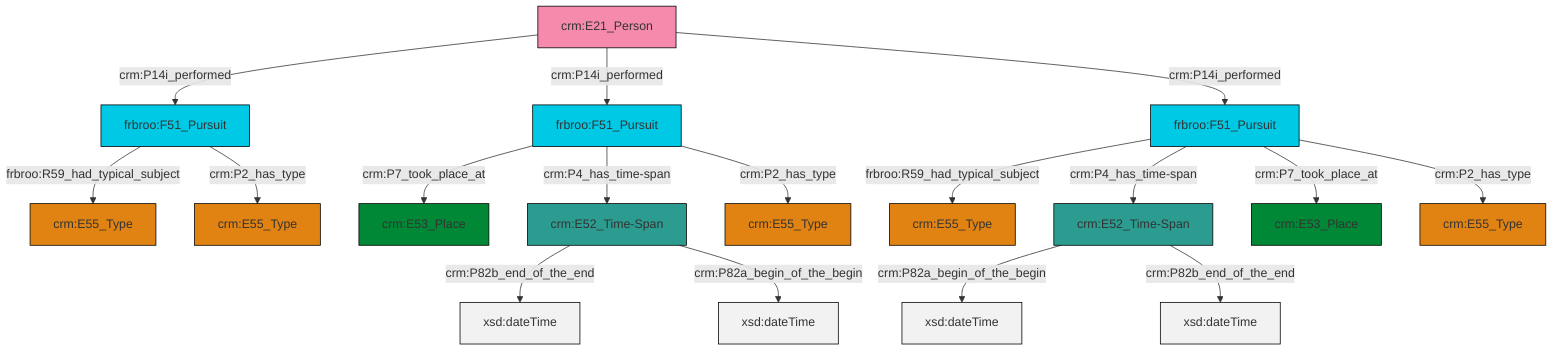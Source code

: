 graph TD
classDef Literal fill:#f2f2f2,stroke:#000000;
classDef CRM_Entity fill:#FFFFFF,stroke:#000000;
classDef Temporal_Entity fill:#00C9E6, stroke:#000000;
classDef Type fill:#E18312, stroke:#000000;
classDef Time-Span fill:#2C9C91, stroke:#000000;
classDef Appellation fill:#FFEB7F, stroke:#000000;
classDef Place fill:#008836, stroke:#000000;
classDef Persistent_Item fill:#B266B2, stroke:#000000;
classDef Conceptual_Object fill:#FFD700, stroke:#000000;
classDef Physical_Thing fill:#D2B48C, stroke:#000000;
classDef Actor fill:#f58aad, stroke:#000000;
classDef PC_Classes fill:#4ce600, stroke:#000000;
classDef Multi fill:#cccccc,stroke:#000000;

0["crm:E52_Time-Span"]:::Time-Span -->|crm:P82b_end_of_the_end| 1[xsd:dateTime]:::Literal
2["crm:E21_Person"]:::Actor -->|crm:P14i_performed| 3["frbroo:F51_Pursuit"]:::Temporal_Entity
3["frbroo:F51_Pursuit"]:::Temporal_Entity -->|frbroo:R59_had_typical_subject| 6["crm:E55_Type"]:::Type
0["crm:E52_Time-Span"]:::Time-Span -->|crm:P82a_begin_of_the_begin| 8[xsd:dateTime]:::Literal
4["frbroo:F51_Pursuit"]:::Temporal_Entity -->|frbroo:R59_had_typical_subject| 13["crm:E55_Type"]:::Type
2["crm:E21_Person"]:::Actor -->|crm:P14i_performed| 17["frbroo:F51_Pursuit"]:::Temporal_Entity
17["frbroo:F51_Pursuit"]:::Temporal_Entity -->|crm:P7_took_place_at| 18["crm:E53_Place"]:::Place
19["crm:E52_Time-Span"]:::Time-Span -->|crm:P82a_begin_of_the_begin| 20[xsd:dateTime]:::Literal
3["frbroo:F51_Pursuit"]:::Temporal_Entity -->|crm:P2_has_type| 27["crm:E55_Type"]:::Type
2["crm:E21_Person"]:::Actor -->|crm:P14i_performed| 4["frbroo:F51_Pursuit"]:::Temporal_Entity
19["crm:E52_Time-Span"]:::Time-Span -->|crm:P82b_end_of_the_end| 29[xsd:dateTime]:::Literal
17["frbroo:F51_Pursuit"]:::Temporal_Entity -->|crm:P4_has_time-span| 0["crm:E52_Time-Span"]:::Time-Span
17["frbroo:F51_Pursuit"]:::Temporal_Entity -->|crm:P2_has_type| 11["crm:E55_Type"]:::Type
4["frbroo:F51_Pursuit"]:::Temporal_Entity -->|crm:P4_has_time-span| 19["crm:E52_Time-Span"]:::Time-Span
4["frbroo:F51_Pursuit"]:::Temporal_Entity -->|crm:P7_took_place_at| 22["crm:E53_Place"]:::Place
4["frbroo:F51_Pursuit"]:::Temporal_Entity -->|crm:P2_has_type| 9["crm:E55_Type"]:::Type